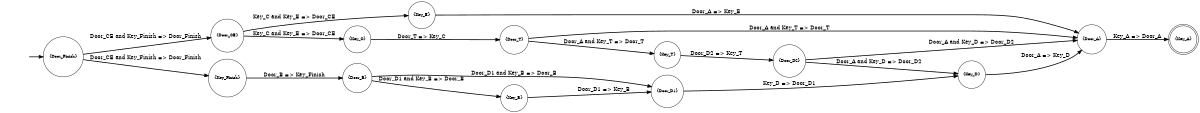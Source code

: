 digraph finite_state_machine {
    rankdir=LR;
    size="8,5"
fake0 [style=invisible]
node [root=true, label="{Door_Finish}", shape=circle, fontsize=10] q0
node [label="{Door_CE}", shape=circle, fontsize=10] q1
node [label="{Key_Finish}", shape=circle, fontsize=10] q2
node [label="{Key_C}", shape=circle, fontsize=10] q3
node [label="{Key_E}", shape=circle, fontsize=10] q4
node [label="{Door_T}", shape=circle, fontsize=10] q5
node [label="{Door_A}", shape=circle, fontsize=10] q6
node [label="{Key_T}", shape=circle, fontsize=10] q7
node [label="{Key_A}", shape=doublecircle, fontsize=10] q8
node [label="{Door_D2}", shape=circle, fontsize=10] q9
node [label="{Key_D}", shape=circle, fontsize=10] q10
node [label="{Door_B}", shape=circle, fontsize=10] q11
node [label="{Door_D1}", shape=circle, fontsize=10] q12
node [label="{Key_B}", shape=circle, fontsize=10] q13
fake0 -> q0 [style=bold]
q0 -> q1 [style=bold, label="Door_CE and Key_Finish => Door_Finish"]
q0 -> q2 [style=bold, label="Door_CE and Key_Finish => Door_Finish"]
q1 -> q3 [style=bold, label="Key_C and Key_E => Door_CE"]
q1 -> q4 [style=bold, label="Key_C and Key_E => Door_CE"]
q3 -> q5 [style=bold, label="Door_T => Key_C"]
q5 -> q6 [style=bold, label="Door_A and Key_T => Door_T"]
q5 -> q7 [style=bold, label="Door_A and Key_T => Door_T"]
q6 -> q8 [style=bold, label="Key_A => Door_A"]
q7 -> q9 [style=bold, label="Door_D2 => Key_T"]
q9 -> q6 [style=bold, label="Door_A and Key_D => Door_D2"]
q9 -> q10 [style=bold, label="Door_A and Key_D => Door_D2"]
q10 -> q6 [style=bold, label="Door_A => Key_D"]
q4 -> q6 [style=bold, label="Door_A => Key_E"]
q2 -> q11 [style=bold, label="Door_B => Key_Finish"]
q11 -> q12 [style=bold, label="Door_D1 and Key_B => Door_B"]
q11 -> q13 [style=bold, label="Door_D1 and Key_B => Door_B"]
q12 -> q10 [style=bold, label="Key_D => Door_D1"]
q13 -> q12 [style=bold, label="Door_D1 => Key_B"]
}
